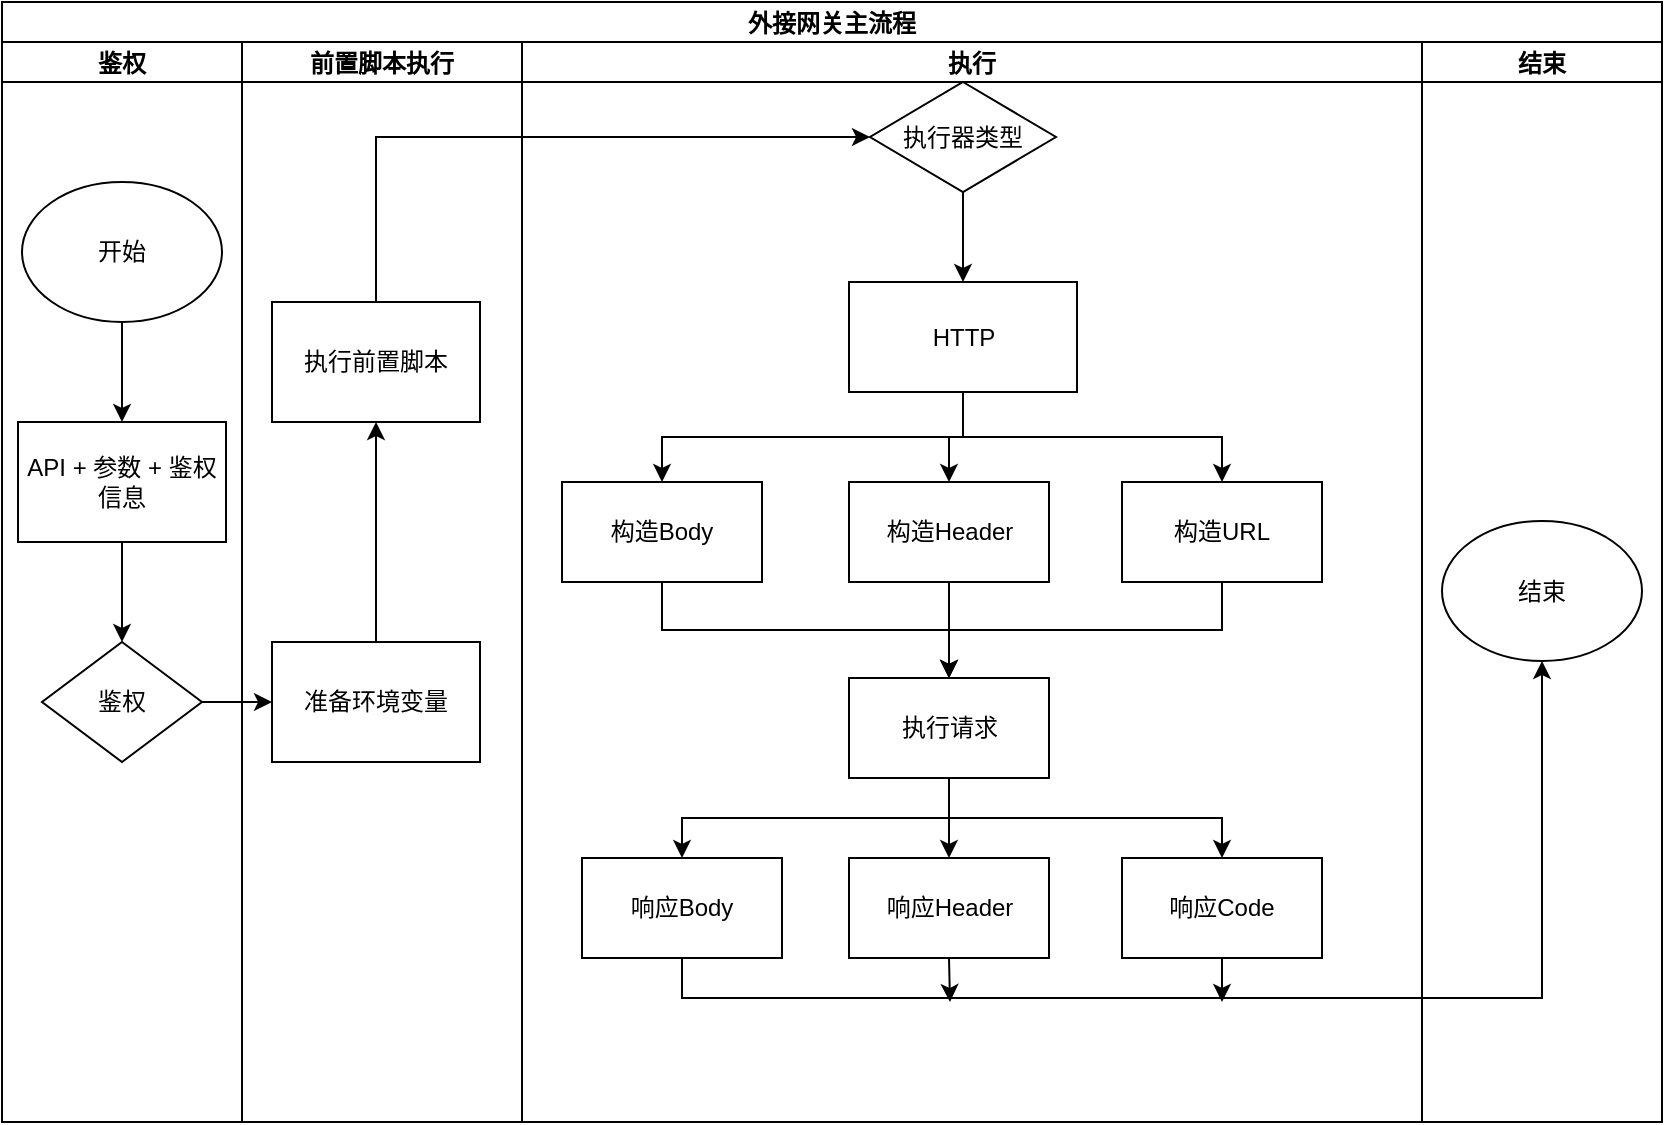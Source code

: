 <mxfile version="20.0.4" type="github" pages="4">
  <diagram id="GgL2rcDfE839rtcQ9Od4" name="主流程">
    <mxGraphModel dx="1422" dy="754" grid="1" gridSize="10" guides="1" tooltips="1" connect="1" arrows="1" fold="1" page="1" pageScale="1" pageWidth="827" pageHeight="1169" math="0" shadow="0">
      <root>
        <mxCell id="0" />
        <mxCell id="1" parent="0" />
        <mxCell id="kXIjGG4SzzRXEFIliwjM-1" value="外接网关主流程" style="swimlane;childLayout=stackLayout;resizeParent=1;resizeParentMax=0;startSize=20;" parent="1" vertex="1">
          <mxGeometry x="150" y="190" width="830" height="560" as="geometry">
            <mxRectangle x="70" y="180" width="120" height="20" as="alternateBounds" />
          </mxGeometry>
        </mxCell>
        <mxCell id="kXIjGG4SzzRXEFIliwjM-2" value="鉴权" style="swimlane;startSize=20;" parent="kXIjGG4SzzRXEFIliwjM-1" vertex="1">
          <mxGeometry y="20" width="120" height="540" as="geometry" />
        </mxCell>
        <mxCell id="kXIjGG4SzzRXEFIliwjM-59" style="edgeStyle=orthogonalEdgeStyle;rounded=0;orthogonalLoop=1;jettySize=auto;html=1;exitX=0.5;exitY=1;exitDx=0;exitDy=0;" parent="kXIjGG4SzzRXEFIliwjM-2" source="kXIjGG4SzzRXEFIliwjM-8" target="kXIjGG4SzzRXEFIliwjM-9" edge="1">
          <mxGeometry relative="1" as="geometry" />
        </mxCell>
        <mxCell id="kXIjGG4SzzRXEFIliwjM-8" value="开始" style="ellipse;whiteSpace=wrap;html=1;" parent="kXIjGG4SzzRXEFIliwjM-2" vertex="1">
          <mxGeometry x="10" y="70" width="100" height="70" as="geometry" />
        </mxCell>
        <mxCell id="kXIjGG4SzzRXEFIliwjM-60" style="edgeStyle=orthogonalEdgeStyle;rounded=0;orthogonalLoop=1;jettySize=auto;html=1;exitX=0.5;exitY=1;exitDx=0;exitDy=0;entryX=0.5;entryY=0;entryDx=0;entryDy=0;" parent="kXIjGG4SzzRXEFIliwjM-2" source="kXIjGG4SzzRXEFIliwjM-9" target="kXIjGG4SzzRXEFIliwjM-10" edge="1">
          <mxGeometry relative="1" as="geometry" />
        </mxCell>
        <mxCell id="kXIjGG4SzzRXEFIliwjM-9" value="API + 参数 + 鉴权信息" style="rounded=0;whiteSpace=wrap;html=1;" parent="kXIjGG4SzzRXEFIliwjM-2" vertex="1">
          <mxGeometry x="8" y="190" width="104" height="60" as="geometry" />
        </mxCell>
        <mxCell id="kXIjGG4SzzRXEFIliwjM-10" value="鉴权" style="rhombus;whiteSpace=wrap;html=1;" parent="kXIjGG4SzzRXEFIliwjM-2" vertex="1">
          <mxGeometry x="20" y="300" width="80" height="60" as="geometry" />
        </mxCell>
        <mxCell id="kXIjGG4SzzRXEFIliwjM-3" value="前置脚本执行" style="swimlane;startSize=20;" parent="kXIjGG4SzzRXEFIliwjM-1" vertex="1">
          <mxGeometry x="120" y="20" width="140" height="540" as="geometry" />
        </mxCell>
        <mxCell id="kXIjGG4SzzRXEFIliwjM-62" style="edgeStyle=orthogonalEdgeStyle;rounded=0;orthogonalLoop=1;jettySize=auto;html=1;exitX=0.5;exitY=0;exitDx=0;exitDy=0;" parent="kXIjGG4SzzRXEFIliwjM-3" source="kXIjGG4SzzRXEFIliwjM-23" target="kXIjGG4SzzRXEFIliwjM-24" edge="1">
          <mxGeometry relative="1" as="geometry" />
        </mxCell>
        <mxCell id="kXIjGG4SzzRXEFIliwjM-23" value="准备环境变量" style="rounded=0;whiteSpace=wrap;html=1;" parent="kXIjGG4SzzRXEFIliwjM-3" vertex="1">
          <mxGeometry x="15" y="300" width="104" height="60" as="geometry" />
        </mxCell>
        <mxCell id="kXIjGG4SzzRXEFIliwjM-24" value="执行前置脚本" style="rounded=0;whiteSpace=wrap;html=1;" parent="kXIjGG4SzzRXEFIliwjM-3" vertex="1">
          <mxGeometry x="15" y="130" width="104" height="60" as="geometry" />
        </mxCell>
        <mxCell id="kXIjGG4SzzRXEFIliwjM-5" value="执行" style="swimlane;startSize=20;" parent="kXIjGG4SzzRXEFIliwjM-1" vertex="1">
          <mxGeometry x="260" y="20" width="450" height="540" as="geometry" />
        </mxCell>
        <mxCell id="kXIjGG4SzzRXEFIliwjM-28" value="" style="edgeStyle=orthogonalEdgeStyle;rounded=0;orthogonalLoop=1;jettySize=auto;html=1;" parent="kXIjGG4SzzRXEFIliwjM-5" source="kXIjGG4SzzRXEFIliwjM-26" target="kXIjGG4SzzRXEFIliwjM-27" edge="1">
          <mxGeometry relative="1" as="geometry" />
        </mxCell>
        <mxCell id="kXIjGG4SzzRXEFIliwjM-26" value="执行器类型" style="rhombus;whiteSpace=wrap;html=1;" parent="kXIjGG4SzzRXEFIliwjM-5" vertex="1">
          <mxGeometry x="174" y="20" width="93" height="55" as="geometry" />
        </mxCell>
        <mxCell id="kXIjGG4SzzRXEFIliwjM-82" style="edgeStyle=orthogonalEdgeStyle;rounded=0;orthogonalLoop=1;jettySize=auto;html=1;exitX=0.5;exitY=1;exitDx=0;exitDy=0;entryX=0.5;entryY=0;entryDx=0;entryDy=0;" parent="kXIjGG4SzzRXEFIliwjM-5" source="kXIjGG4SzzRXEFIliwjM-27" target="kXIjGG4SzzRXEFIliwjM-54" edge="1">
          <mxGeometry relative="1" as="geometry" />
        </mxCell>
        <mxCell id="kXIjGG4SzzRXEFIliwjM-83" style="edgeStyle=orthogonalEdgeStyle;rounded=0;orthogonalLoop=1;jettySize=auto;html=1;exitX=0.5;exitY=1;exitDx=0;exitDy=0;" parent="kXIjGG4SzzRXEFIliwjM-5" source="kXIjGG4SzzRXEFIliwjM-27" target="kXIjGG4SzzRXEFIliwjM-33" edge="1">
          <mxGeometry relative="1" as="geometry" />
        </mxCell>
        <mxCell id="kXIjGG4SzzRXEFIliwjM-84" style="edgeStyle=orthogonalEdgeStyle;rounded=0;orthogonalLoop=1;jettySize=auto;html=1;exitX=0.5;exitY=1;exitDx=0;exitDy=0;" parent="kXIjGG4SzzRXEFIliwjM-5" source="kXIjGG4SzzRXEFIliwjM-27" target="kXIjGG4SzzRXEFIliwjM-31" edge="1">
          <mxGeometry relative="1" as="geometry" />
        </mxCell>
        <mxCell id="kXIjGG4SzzRXEFIliwjM-27" value="HTTP" style="whiteSpace=wrap;html=1;" parent="kXIjGG4SzzRXEFIliwjM-5" vertex="1">
          <mxGeometry x="163.5" y="120" width="114" height="55" as="geometry" />
        </mxCell>
        <mxCell id="kXIjGG4SzzRXEFIliwjM-91" style="edgeStyle=orthogonalEdgeStyle;rounded=0;orthogonalLoop=1;jettySize=auto;html=1;exitX=0.5;exitY=1;exitDx=0;exitDy=0;entryX=0.5;entryY=0;entryDx=0;entryDy=0;" parent="kXIjGG4SzzRXEFIliwjM-5" source="kXIjGG4SzzRXEFIliwjM-31" target="kXIjGG4SzzRXEFIliwjM-55" edge="1">
          <mxGeometry relative="1" as="geometry" />
        </mxCell>
        <mxCell id="kXIjGG4SzzRXEFIliwjM-31" value="构造URL" style="whiteSpace=wrap;html=1;" parent="kXIjGG4SzzRXEFIliwjM-5" vertex="1">
          <mxGeometry x="300" y="220" width="100" height="50" as="geometry" />
        </mxCell>
        <mxCell id="kXIjGG4SzzRXEFIliwjM-85" style="edgeStyle=orthogonalEdgeStyle;rounded=0;orthogonalLoop=1;jettySize=auto;html=1;exitX=0.5;exitY=1;exitDx=0;exitDy=0;" parent="kXIjGG4SzzRXEFIliwjM-5" source="kXIjGG4SzzRXEFIliwjM-33" target="kXIjGG4SzzRXEFIliwjM-55" edge="1">
          <mxGeometry relative="1" as="geometry" />
        </mxCell>
        <mxCell id="kXIjGG4SzzRXEFIliwjM-33" value="构造Header" style="whiteSpace=wrap;html=1;" parent="kXIjGG4SzzRXEFIliwjM-5" vertex="1">
          <mxGeometry x="163.5" y="220" width="100" height="50" as="geometry" />
        </mxCell>
        <mxCell id="kXIjGG4SzzRXEFIliwjM-89" style="edgeStyle=orthogonalEdgeStyle;rounded=0;orthogonalLoop=1;jettySize=auto;html=1;exitX=0.5;exitY=1;exitDx=0;exitDy=0;entryX=0.5;entryY=0;entryDx=0;entryDy=0;" parent="kXIjGG4SzzRXEFIliwjM-5" source="kXIjGG4SzzRXEFIliwjM-54" target="kXIjGG4SzzRXEFIliwjM-55" edge="1">
          <mxGeometry relative="1" as="geometry" />
        </mxCell>
        <mxCell id="kXIjGG4SzzRXEFIliwjM-54" value="构造Body" style="whiteSpace=wrap;html=1;" parent="kXIjGG4SzzRXEFIliwjM-5" vertex="1">
          <mxGeometry x="20" y="220" width="100" height="50" as="geometry" />
        </mxCell>
        <mxCell id="kXIjGG4SzzRXEFIliwjM-86" style="edgeStyle=orthogonalEdgeStyle;rounded=0;orthogonalLoop=1;jettySize=auto;html=1;exitX=0.5;exitY=1;exitDx=0;exitDy=0;entryX=0.5;entryY=0;entryDx=0;entryDy=0;" parent="kXIjGG4SzzRXEFIliwjM-5" source="kXIjGG4SzzRXEFIliwjM-55" target="kXIjGG4SzzRXEFIliwjM-56" edge="1">
          <mxGeometry relative="1" as="geometry" />
        </mxCell>
        <mxCell id="kXIjGG4SzzRXEFIliwjM-87" style="edgeStyle=orthogonalEdgeStyle;rounded=0;orthogonalLoop=1;jettySize=auto;html=1;exitX=0.5;exitY=1;exitDx=0;exitDy=0;" parent="kXIjGG4SzzRXEFIliwjM-5" source="kXIjGG4SzzRXEFIliwjM-55" target="kXIjGG4SzzRXEFIliwjM-57" edge="1">
          <mxGeometry relative="1" as="geometry" />
        </mxCell>
        <mxCell id="kXIjGG4SzzRXEFIliwjM-88" style="edgeStyle=orthogonalEdgeStyle;rounded=0;orthogonalLoop=1;jettySize=auto;html=1;exitX=0.5;exitY=1;exitDx=0;exitDy=0;" parent="kXIjGG4SzzRXEFIliwjM-5" source="kXIjGG4SzzRXEFIliwjM-55" target="kXIjGG4SzzRXEFIliwjM-58" edge="1">
          <mxGeometry relative="1" as="geometry" />
        </mxCell>
        <mxCell id="kXIjGG4SzzRXEFIliwjM-55" value="执行请求" style="whiteSpace=wrap;html=1;" parent="kXIjGG4SzzRXEFIliwjM-5" vertex="1">
          <mxGeometry x="163.5" y="318" width="100" height="50" as="geometry" />
        </mxCell>
        <mxCell id="kXIjGG4SzzRXEFIliwjM-56" value="响应Body" style="whiteSpace=wrap;html=1;" parent="kXIjGG4SzzRXEFIliwjM-5" vertex="1">
          <mxGeometry x="30" y="408" width="100" height="50" as="geometry" />
        </mxCell>
        <mxCell id="kXIjGG4SzzRXEFIliwjM-57" value="响应Header" style="whiteSpace=wrap;html=1;" parent="kXIjGG4SzzRXEFIliwjM-5" vertex="1">
          <mxGeometry x="163.5" y="408" width="100" height="50" as="geometry" />
        </mxCell>
        <mxCell id="kXIjGG4SzzRXEFIliwjM-58" value="响应Code" style="whiteSpace=wrap;html=1;" parent="kXIjGG4SzzRXEFIliwjM-5" vertex="1">
          <mxGeometry x="300" y="408" width="100" height="50" as="geometry" />
        </mxCell>
        <mxCell id="kXIjGG4SzzRXEFIliwjM-7" value="结束" style="swimlane;startSize=20;" parent="kXIjGG4SzzRXEFIliwjM-1" vertex="1">
          <mxGeometry x="710" y="20" width="120" height="540" as="geometry" />
        </mxCell>
        <mxCell id="kXIjGG4SzzRXEFIliwjM-11" value="结束" style="ellipse;whiteSpace=wrap;html=1;" parent="kXIjGG4SzzRXEFIliwjM-7" vertex="1">
          <mxGeometry x="10" y="239.5" width="100" height="70" as="geometry" />
        </mxCell>
        <mxCell id="kXIjGG4SzzRXEFIliwjM-61" style="edgeStyle=orthogonalEdgeStyle;rounded=0;orthogonalLoop=1;jettySize=auto;html=1;exitX=1;exitY=0.5;exitDx=0;exitDy=0;entryX=0;entryY=0.5;entryDx=0;entryDy=0;" parent="kXIjGG4SzzRXEFIliwjM-1" source="kXIjGG4SzzRXEFIliwjM-10" target="kXIjGG4SzzRXEFIliwjM-23" edge="1">
          <mxGeometry relative="1" as="geometry" />
        </mxCell>
        <mxCell id="kXIjGG4SzzRXEFIliwjM-81" style="edgeStyle=orthogonalEdgeStyle;rounded=0;orthogonalLoop=1;jettySize=auto;html=1;exitX=0.5;exitY=0;exitDx=0;exitDy=0;entryX=0;entryY=0.5;entryDx=0;entryDy=0;" parent="kXIjGG4SzzRXEFIliwjM-1" source="kXIjGG4SzzRXEFIliwjM-24" target="kXIjGG4SzzRXEFIliwjM-26" edge="1">
          <mxGeometry relative="1" as="geometry" />
        </mxCell>
        <mxCell id="kXIjGG4SzzRXEFIliwjM-92" style="edgeStyle=orthogonalEdgeStyle;rounded=0;orthogonalLoop=1;jettySize=auto;html=1;exitX=0.5;exitY=1;exitDx=0;exitDy=0;entryX=0.5;entryY=1;entryDx=0;entryDy=0;" parent="kXIjGG4SzzRXEFIliwjM-1" source="kXIjGG4SzzRXEFIliwjM-56" target="kXIjGG4SzzRXEFIliwjM-11" edge="1">
          <mxGeometry relative="1" as="geometry" />
        </mxCell>
        <mxCell id="kXIjGG4SzzRXEFIliwjM-100" style="edgeStyle=orthogonalEdgeStyle;rounded=0;orthogonalLoop=1;jettySize=auto;html=1;exitX=0.5;exitY=1;exitDx=0;exitDy=0;" parent="1" source="kXIjGG4SzzRXEFIliwjM-57" edge="1">
          <mxGeometry relative="1" as="geometry">
            <mxPoint x="624" y="690" as="targetPoint" />
          </mxGeometry>
        </mxCell>
        <mxCell id="kXIjGG4SzzRXEFIliwjM-101" style="edgeStyle=orthogonalEdgeStyle;rounded=0;orthogonalLoop=1;jettySize=auto;html=1;exitX=0.5;exitY=1;exitDx=0;exitDy=0;" parent="1" source="kXIjGG4SzzRXEFIliwjM-58" edge="1">
          <mxGeometry relative="1" as="geometry">
            <mxPoint x="760" y="690" as="targetPoint" />
          </mxGeometry>
        </mxCell>
      </root>
    </mxGraphModel>
  </diagram>
  <diagram name="主流程-EN" id="aUk7-sZgc4RVFd-X1pxv">
    <mxGraphModel dx="1422" dy="754" grid="1" gridSize="10" guides="1" tooltips="1" connect="1" arrows="1" fold="1" page="1" pageScale="1" pageWidth="827" pageHeight="1169" math="0" shadow="0">
      <root>
        <mxCell id="dawit_zhYeWNk3DQ8o3B-0" />
        <mxCell id="dawit_zhYeWNk3DQ8o3B-1" parent="dawit_zhYeWNk3DQ8o3B-0" />
        <mxCell id="dawit_zhYeWNk3DQ8o3B-2" value="egw main flow" style="swimlane;childLayout=stackLayout;resizeParent=1;resizeParentMax=0;startSize=20;" vertex="1" parent="dawit_zhYeWNk3DQ8o3B-1">
          <mxGeometry x="150" y="190" width="830" height="560" as="geometry">
            <mxRectangle x="70" y="180" width="120" height="20" as="alternateBounds" />
          </mxGeometry>
        </mxCell>
        <mxCell id="dawit_zhYeWNk3DQ8o3B-3" value="Auth" style="swimlane;startSize=20;" vertex="1" parent="dawit_zhYeWNk3DQ8o3B-2">
          <mxGeometry y="20" width="120" height="540" as="geometry" />
        </mxCell>
        <mxCell id="dawit_zhYeWNk3DQ8o3B-4" style="edgeStyle=orthogonalEdgeStyle;rounded=0;orthogonalLoop=1;jettySize=auto;html=1;exitX=0.5;exitY=1;exitDx=0;exitDy=0;" edge="1" parent="dawit_zhYeWNk3DQ8o3B-3" source="dawit_zhYeWNk3DQ8o3B-5" target="dawit_zhYeWNk3DQ8o3B-7">
          <mxGeometry relative="1" as="geometry" />
        </mxCell>
        <mxCell id="dawit_zhYeWNk3DQ8o3B-5" value="START" style="ellipse;whiteSpace=wrap;html=1;" vertex="1" parent="dawit_zhYeWNk3DQ8o3B-3">
          <mxGeometry x="10" y="70" width="100" height="70" as="geometry" />
        </mxCell>
        <mxCell id="dawit_zhYeWNk3DQ8o3B-6" style="edgeStyle=orthogonalEdgeStyle;rounded=0;orthogonalLoop=1;jettySize=auto;html=1;exitX=0.5;exitY=1;exitDx=0;exitDy=0;entryX=0.5;entryY=0;entryDx=0;entryDy=0;" edge="1" parent="dawit_zhYeWNk3DQ8o3B-3" source="dawit_zhYeWNk3DQ8o3B-7" target="dawit_zhYeWNk3DQ8o3B-8">
          <mxGeometry relative="1" as="geometry" />
        </mxCell>
        <mxCell id="dawit_zhYeWNk3DQ8o3B-7" value="API + parameter + Auth" style="rounded=0;whiteSpace=wrap;html=1;" vertex="1" parent="dawit_zhYeWNk3DQ8o3B-3">
          <mxGeometry x="8" y="190" width="104" height="60" as="geometry" />
        </mxCell>
        <mxCell id="dawit_zhYeWNk3DQ8o3B-8" value="auth" style="rhombus;whiteSpace=wrap;html=1;" vertex="1" parent="dawit_zhYeWNk3DQ8o3B-3">
          <mxGeometry x="20" y="300" width="80" height="60" as="geometry" />
        </mxCell>
        <mxCell id="dawit_zhYeWNk3DQ8o3B-9" value="pre script" style="swimlane;startSize=20;" vertex="1" parent="dawit_zhYeWNk3DQ8o3B-2">
          <mxGeometry x="120" y="20" width="140" height="540" as="geometry" />
        </mxCell>
        <mxCell id="dawit_zhYeWNk3DQ8o3B-10" style="edgeStyle=orthogonalEdgeStyle;rounded=0;orthogonalLoop=1;jettySize=auto;html=1;exitX=0.5;exitY=0;exitDx=0;exitDy=0;" edge="1" parent="dawit_zhYeWNk3DQ8o3B-9" source="dawit_zhYeWNk3DQ8o3B-11" target="dawit_zhYeWNk3DQ8o3B-12">
          <mxGeometry relative="1" as="geometry" />
        </mxCell>
        <mxCell id="dawit_zhYeWNk3DQ8o3B-11" value="PREPARE ENVIRONMENT" style="rounded=0;whiteSpace=wrap;html=1;" vertex="1" parent="dawit_zhYeWNk3DQ8o3B-9">
          <mxGeometry x="15" y="300" width="104" height="60" as="geometry" />
        </mxCell>
        <mxCell id="dawit_zhYeWNk3DQ8o3B-12" value="EXECUTE PRE SCRIPT" style="rounded=0;whiteSpace=wrap;html=1;" vertex="1" parent="dawit_zhYeWNk3DQ8o3B-9">
          <mxGeometry x="15" y="130" width="104" height="60" as="geometry" />
        </mxCell>
        <mxCell id="dawit_zhYeWNk3DQ8o3B-13" value="execute" style="swimlane;startSize=20;" vertex="1" parent="dawit_zhYeWNk3DQ8o3B-2">
          <mxGeometry x="260" y="20" width="450" height="540" as="geometry" />
        </mxCell>
        <mxCell id="dawit_zhYeWNk3DQ8o3B-14" value="" style="edgeStyle=orthogonalEdgeStyle;rounded=0;orthogonalLoop=1;jettySize=auto;html=1;" edge="1" parent="dawit_zhYeWNk3DQ8o3B-13" source="dawit_zhYeWNk3DQ8o3B-15" target="dawit_zhYeWNk3DQ8o3B-19">
          <mxGeometry relative="1" as="geometry" />
        </mxCell>
        <mxCell id="dawit_zhYeWNk3DQ8o3B-15" value="EXECUTOR TYPE" style="rhombus;whiteSpace=wrap;html=1;" vertex="1" parent="dawit_zhYeWNk3DQ8o3B-13">
          <mxGeometry x="174" y="20" width="93" height="55" as="geometry" />
        </mxCell>
        <mxCell id="dawit_zhYeWNk3DQ8o3B-16" style="edgeStyle=orthogonalEdgeStyle;rounded=0;orthogonalLoop=1;jettySize=auto;html=1;exitX=0.5;exitY=1;exitDx=0;exitDy=0;entryX=0.5;entryY=0;entryDx=0;entryDy=0;" edge="1" parent="dawit_zhYeWNk3DQ8o3B-13" source="dawit_zhYeWNk3DQ8o3B-19" target="dawit_zhYeWNk3DQ8o3B-25">
          <mxGeometry relative="1" as="geometry" />
        </mxCell>
        <mxCell id="dawit_zhYeWNk3DQ8o3B-17" style="edgeStyle=orthogonalEdgeStyle;rounded=0;orthogonalLoop=1;jettySize=auto;html=1;exitX=0.5;exitY=1;exitDx=0;exitDy=0;" edge="1" parent="dawit_zhYeWNk3DQ8o3B-13" source="dawit_zhYeWNk3DQ8o3B-19" target="dawit_zhYeWNk3DQ8o3B-23">
          <mxGeometry relative="1" as="geometry" />
        </mxCell>
        <mxCell id="dawit_zhYeWNk3DQ8o3B-18" style="edgeStyle=orthogonalEdgeStyle;rounded=0;orthogonalLoop=1;jettySize=auto;html=1;exitX=0.5;exitY=1;exitDx=0;exitDy=0;" edge="1" parent="dawit_zhYeWNk3DQ8o3B-13" source="dawit_zhYeWNk3DQ8o3B-19" target="dawit_zhYeWNk3DQ8o3B-21">
          <mxGeometry relative="1" as="geometry" />
        </mxCell>
        <mxCell id="dawit_zhYeWNk3DQ8o3B-19" value="HTTP" style="whiteSpace=wrap;html=1;" vertex="1" parent="dawit_zhYeWNk3DQ8o3B-13">
          <mxGeometry x="163.5" y="120" width="114" height="55" as="geometry" />
        </mxCell>
        <mxCell id="dawit_zhYeWNk3DQ8o3B-20" style="edgeStyle=orthogonalEdgeStyle;rounded=0;orthogonalLoop=1;jettySize=auto;html=1;exitX=0.5;exitY=1;exitDx=0;exitDy=0;entryX=0.5;entryY=0;entryDx=0;entryDy=0;" edge="1" parent="dawit_zhYeWNk3DQ8o3B-13" source="dawit_zhYeWNk3DQ8o3B-21" target="dawit_zhYeWNk3DQ8o3B-29">
          <mxGeometry relative="1" as="geometry" />
        </mxCell>
        <mxCell id="dawit_zhYeWNk3DQ8o3B-21" value="Construct URL" style="whiteSpace=wrap;html=1;" vertex="1" parent="dawit_zhYeWNk3DQ8o3B-13">
          <mxGeometry x="300" y="220" width="100" height="50" as="geometry" />
        </mxCell>
        <mxCell id="dawit_zhYeWNk3DQ8o3B-22" style="edgeStyle=orthogonalEdgeStyle;rounded=0;orthogonalLoop=1;jettySize=auto;html=1;exitX=0.5;exitY=1;exitDx=0;exitDy=0;" edge="1" parent="dawit_zhYeWNk3DQ8o3B-13" source="dawit_zhYeWNk3DQ8o3B-23" target="dawit_zhYeWNk3DQ8o3B-29">
          <mxGeometry relative="1" as="geometry" />
        </mxCell>
        <mxCell id="dawit_zhYeWNk3DQ8o3B-23" value="Construct Header" style="whiteSpace=wrap;html=1;" vertex="1" parent="dawit_zhYeWNk3DQ8o3B-13">
          <mxGeometry x="163.5" y="220" width="100" height="50" as="geometry" />
        </mxCell>
        <mxCell id="dawit_zhYeWNk3DQ8o3B-24" style="edgeStyle=orthogonalEdgeStyle;rounded=0;orthogonalLoop=1;jettySize=auto;html=1;exitX=0.5;exitY=1;exitDx=0;exitDy=0;entryX=0.5;entryY=0;entryDx=0;entryDy=0;" edge="1" parent="dawit_zhYeWNk3DQ8o3B-13" source="dawit_zhYeWNk3DQ8o3B-25" target="dawit_zhYeWNk3DQ8o3B-29">
          <mxGeometry relative="1" as="geometry" />
        </mxCell>
        <mxCell id="dawit_zhYeWNk3DQ8o3B-25" value="Construct Body" style="whiteSpace=wrap;html=1;" vertex="1" parent="dawit_zhYeWNk3DQ8o3B-13">
          <mxGeometry x="20" y="220" width="100" height="50" as="geometry" />
        </mxCell>
        <mxCell id="dawit_zhYeWNk3DQ8o3B-26" style="edgeStyle=orthogonalEdgeStyle;rounded=0;orthogonalLoop=1;jettySize=auto;html=1;exitX=0.5;exitY=1;exitDx=0;exitDy=0;entryX=0.5;entryY=0;entryDx=0;entryDy=0;" edge="1" parent="dawit_zhYeWNk3DQ8o3B-13" source="dawit_zhYeWNk3DQ8o3B-29" target="dawit_zhYeWNk3DQ8o3B-30">
          <mxGeometry relative="1" as="geometry" />
        </mxCell>
        <mxCell id="dawit_zhYeWNk3DQ8o3B-27" style="edgeStyle=orthogonalEdgeStyle;rounded=0;orthogonalLoop=1;jettySize=auto;html=1;exitX=0.5;exitY=1;exitDx=0;exitDy=0;" edge="1" parent="dawit_zhYeWNk3DQ8o3B-13" source="dawit_zhYeWNk3DQ8o3B-29" target="dawit_zhYeWNk3DQ8o3B-31">
          <mxGeometry relative="1" as="geometry" />
        </mxCell>
        <mxCell id="dawit_zhYeWNk3DQ8o3B-28" style="edgeStyle=orthogonalEdgeStyle;rounded=0;orthogonalLoop=1;jettySize=auto;html=1;exitX=0.5;exitY=1;exitDx=0;exitDy=0;" edge="1" parent="dawit_zhYeWNk3DQ8o3B-13" source="dawit_zhYeWNk3DQ8o3B-29" target="dawit_zhYeWNk3DQ8o3B-32">
          <mxGeometry relative="1" as="geometry" />
        </mxCell>
        <mxCell id="dawit_zhYeWNk3DQ8o3B-29" value="Execute Request" style="whiteSpace=wrap;html=1;" vertex="1" parent="dawit_zhYeWNk3DQ8o3B-13">
          <mxGeometry x="163.5" y="318" width="100" height="50" as="geometry" />
        </mxCell>
        <mxCell id="dawit_zhYeWNk3DQ8o3B-30" value="Response Body" style="whiteSpace=wrap;html=1;" vertex="1" parent="dawit_zhYeWNk3DQ8o3B-13">
          <mxGeometry x="30" y="408" width="100" height="50" as="geometry" />
        </mxCell>
        <mxCell id="dawit_zhYeWNk3DQ8o3B-31" value="Response Header" style="whiteSpace=wrap;html=1;" vertex="1" parent="dawit_zhYeWNk3DQ8o3B-13">
          <mxGeometry x="163.5" y="408" width="100" height="50" as="geometry" />
        </mxCell>
        <mxCell id="dawit_zhYeWNk3DQ8o3B-32" value="Response Code" style="whiteSpace=wrap;html=1;" vertex="1" parent="dawit_zhYeWNk3DQ8o3B-13">
          <mxGeometry x="300" y="408" width="100" height="50" as="geometry" />
        </mxCell>
        <mxCell id="dawit_zhYeWNk3DQ8o3B-33" value="end" style="swimlane;startSize=20;" vertex="1" parent="dawit_zhYeWNk3DQ8o3B-2">
          <mxGeometry x="710" y="20" width="120" height="540" as="geometry" />
        </mxCell>
        <mxCell id="dawit_zhYeWNk3DQ8o3B-34" value="End" style="ellipse;whiteSpace=wrap;html=1;" vertex="1" parent="dawit_zhYeWNk3DQ8o3B-33">
          <mxGeometry x="10" y="239.5" width="100" height="70" as="geometry" />
        </mxCell>
        <mxCell id="dawit_zhYeWNk3DQ8o3B-35" style="edgeStyle=orthogonalEdgeStyle;rounded=0;orthogonalLoop=1;jettySize=auto;html=1;exitX=1;exitY=0.5;exitDx=0;exitDy=0;entryX=0;entryY=0.5;entryDx=0;entryDy=0;" edge="1" parent="dawit_zhYeWNk3DQ8o3B-2" source="dawit_zhYeWNk3DQ8o3B-8" target="dawit_zhYeWNk3DQ8o3B-11">
          <mxGeometry relative="1" as="geometry" />
        </mxCell>
        <mxCell id="dawit_zhYeWNk3DQ8o3B-36" style="edgeStyle=orthogonalEdgeStyle;rounded=0;orthogonalLoop=1;jettySize=auto;html=1;exitX=0.5;exitY=0;exitDx=0;exitDy=0;entryX=0;entryY=0.5;entryDx=0;entryDy=0;" edge="1" parent="dawit_zhYeWNk3DQ8o3B-2" source="dawit_zhYeWNk3DQ8o3B-12" target="dawit_zhYeWNk3DQ8o3B-15">
          <mxGeometry relative="1" as="geometry" />
        </mxCell>
        <mxCell id="dawit_zhYeWNk3DQ8o3B-37" style="edgeStyle=orthogonalEdgeStyle;rounded=0;orthogonalLoop=1;jettySize=auto;html=1;exitX=0.5;exitY=1;exitDx=0;exitDy=0;entryX=0.5;entryY=1;entryDx=0;entryDy=0;" edge="1" parent="dawit_zhYeWNk3DQ8o3B-2" source="dawit_zhYeWNk3DQ8o3B-30" target="dawit_zhYeWNk3DQ8o3B-34">
          <mxGeometry relative="1" as="geometry" />
        </mxCell>
        <mxCell id="dawit_zhYeWNk3DQ8o3B-38" style="edgeStyle=orthogonalEdgeStyle;rounded=0;orthogonalLoop=1;jettySize=auto;html=1;exitX=0.5;exitY=1;exitDx=0;exitDy=0;" edge="1" parent="dawit_zhYeWNk3DQ8o3B-1" source="dawit_zhYeWNk3DQ8o3B-31">
          <mxGeometry relative="1" as="geometry">
            <mxPoint x="624" y="690" as="targetPoint" />
          </mxGeometry>
        </mxCell>
        <mxCell id="dawit_zhYeWNk3DQ8o3B-39" style="edgeStyle=orthogonalEdgeStyle;rounded=0;orthogonalLoop=1;jettySize=auto;html=1;exitX=0.5;exitY=1;exitDx=0;exitDy=0;" edge="1" parent="dawit_zhYeWNk3DQ8o3B-1" source="dawit_zhYeWNk3DQ8o3B-32">
          <mxGeometry relative="1" as="geometry">
            <mxPoint x="760" y="690" as="targetPoint" />
          </mxGeometry>
        </mxCell>
      </root>
    </mxGraphModel>
  </diagram>
  <diagram id="GtP9eLHzyIUsHdr_yLJw" name="系统交互图">
    <mxGraphModel dx="1422" dy="1923" grid="1" gridSize="10" guides="1" tooltips="1" connect="1" arrows="1" fold="1" page="1" pageScale="1" pageWidth="827" pageHeight="1169" math="0" shadow="0">
      <root>
        <mxCell id="0" />
        <mxCell id="1" parent="0" />
        <mxCell id="BSB6pRr7ER7xtJ2Rsfxr-1" style="edgeStyle=orthogonalEdgeStyle;rounded=0;orthogonalLoop=1;jettySize=auto;html=1;exitX=0.5;exitY=0;exitDx=0;exitDy=0;entryX=0.55;entryY=0.95;entryDx=0;entryDy=0;entryPerimeter=0;" edge="1" parent="1" source="BSB6pRr7ER7xtJ2Rsfxr-2" target="BSB6pRr7ER7xtJ2Rsfxr-27">
          <mxGeometry relative="1" as="geometry" />
        </mxCell>
        <mxCell id="BSB6pRr7ER7xtJ2Rsfxr-2" value="奇门" style="rounded=0;whiteSpace=wrap;html=1;fillColor=#d5e8d4;strokeColor=#82b366;" vertex="1" parent="1">
          <mxGeometry x="344" y="-840" width="120" height="50" as="geometry" />
        </mxCell>
        <mxCell id="BSB6pRr7ER7xtJ2Rsfxr-3" style="edgeStyle=orthogonalEdgeStyle;rounded=0;orthogonalLoop=1;jettySize=auto;html=1;exitX=0.5;exitY=0;exitDx=0;exitDy=0;entryX=0.5;entryY=1;entryDx=0;entryDy=0;" edge="1" parent="1" source="BSB6pRr7ER7xtJ2Rsfxr-4" target="BSB6pRr7ER7xtJ2Rsfxr-2">
          <mxGeometry relative="1" as="geometry">
            <Array as="points">
              <mxPoint x="100" y="-710" />
              <mxPoint x="404" y="-710" />
            </Array>
          </mxGeometry>
        </mxCell>
        <mxCell id="BSB6pRr7ER7xtJ2Rsfxr-4" value="NLP" style="rounded=0;whiteSpace=wrap;html=1;flipH=1;flipV=1;" vertex="1" parent="1">
          <mxGeometry x="40" y="-660" width="120" height="50" as="geometry" />
        </mxCell>
        <mxCell id="BSB6pRr7ER7xtJ2Rsfxr-5" style="edgeStyle=orthogonalEdgeStyle;rounded=0;orthogonalLoop=1;jettySize=auto;html=1;exitX=0.5;exitY=0;exitDx=0;exitDy=0;entryX=0.5;entryY=1;entryDx=0;entryDy=0;" edge="1" parent="1" source="BSB6pRr7ER7xtJ2Rsfxr-6" target="BSB6pRr7ER7xtJ2Rsfxr-2">
          <mxGeometry relative="1" as="geometry">
            <Array as="points">
              <mxPoint x="250" y="-710" />
              <mxPoint x="404" y="-710" />
            </Array>
          </mxGeometry>
        </mxCell>
        <mxCell id="BSB6pRr7ER7xtJ2Rsfxr-6" value="TMS" style="rounded=0;whiteSpace=wrap;html=1;flipH=1;flipV=1;" vertex="1" parent="1">
          <mxGeometry x="190" y="-660" width="120" height="50" as="geometry" />
        </mxCell>
        <mxCell id="BSB6pRr7ER7xtJ2Rsfxr-7" style="edgeStyle=orthogonalEdgeStyle;rounded=0;orthogonalLoop=1;jettySize=auto;html=1;exitX=0.5;exitY=0;exitDx=0;exitDy=0;entryX=0.5;entryY=1;entryDx=0;entryDy=0;" edge="1" parent="1" source="BSB6pRr7ER7xtJ2Rsfxr-8" target="BSB6pRr7ER7xtJ2Rsfxr-2">
          <mxGeometry relative="1" as="geometry" />
        </mxCell>
        <mxCell id="BSB6pRr7ER7xtJ2Rsfxr-8" value="OMS" style="rounded=0;whiteSpace=wrap;html=1;flipH=1;flipV=1;" vertex="1" parent="1">
          <mxGeometry x="344" y="-660" width="120" height="50" as="geometry" />
        </mxCell>
        <mxCell id="BSB6pRr7ER7xtJ2Rsfxr-9" style="edgeStyle=orthogonalEdgeStyle;rounded=0;orthogonalLoop=1;jettySize=auto;html=1;exitX=0.5;exitY=0;exitDx=0;exitDy=0;entryX=0.5;entryY=1;entryDx=0;entryDy=0;" edge="1" parent="1" source="BSB6pRr7ER7xtJ2Rsfxr-10" target="BSB6pRr7ER7xtJ2Rsfxr-2">
          <mxGeometry relative="1" as="geometry">
            <Array as="points">
              <mxPoint x="570" y="-710" />
              <mxPoint x="404" y="-710" />
            </Array>
          </mxGeometry>
        </mxCell>
        <mxCell id="BSB6pRr7ER7xtJ2Rsfxr-10" value="统一取数平台" style="rounded=0;whiteSpace=wrap;html=1;flipH=1;flipV=1;" vertex="1" parent="1">
          <mxGeometry x="510" y="-660" width="120" height="50" as="geometry" />
        </mxCell>
        <mxCell id="BSB6pRr7ER7xtJ2Rsfxr-11" value="HTTP /JSON" style="text;html=1;strokeColor=none;fillColor=none;align=center;verticalAlign=middle;whiteSpace=wrap;rounded=0;" vertex="1" parent="1">
          <mxGeometry x="414" y="-740" width="100" height="20" as="geometry" />
        </mxCell>
        <mxCell id="BSB6pRr7ER7xtJ2Rsfxr-12" style="edgeStyle=orthogonalEdgeStyle;rounded=0;orthogonalLoop=1;jettySize=auto;html=1;exitX=1;exitY=0.5;exitDx=0;exitDy=0;entryX=0;entryY=0.5;entryDx=0;entryDy=0;" edge="1" parent="1" source="BSB6pRr7ER7xtJ2Rsfxr-13" target="BSB6pRr7ER7xtJ2Rsfxr-2">
          <mxGeometry relative="1" as="geometry" />
        </mxCell>
        <mxCell id="BSB6pRr7ER7xtJ2Rsfxr-13" value="奇门后台管理" style="rounded=0;whiteSpace=wrap;html=1;fillColor=#d5e8d4;strokeColor=#82b366;" vertex="1" parent="1">
          <mxGeometry x="170" y="-840" width="120" height="50" as="geometry" />
        </mxCell>
        <mxCell id="BSB6pRr7ER7xtJ2Rsfxr-14" style="edgeStyle=orthogonalEdgeStyle;rounded=0;orthogonalLoop=1;jettySize=auto;html=1;exitX=0.5;exitY=0.5;exitDx=0;exitDy=0;exitPerimeter=0;entryX=0;entryY=0.5;entryDx=0;entryDy=0;" edge="1" parent="1" source="BSB6pRr7ER7xtJ2Rsfxr-15" target="BSB6pRr7ER7xtJ2Rsfxr-13">
          <mxGeometry relative="1" as="geometry" />
        </mxCell>
        <mxCell id="BSB6pRr7ER7xtJ2Rsfxr-15" value="B端用户" style="shape=umlActor;verticalLabelPosition=bottom;verticalAlign=top;html=1;outlineConnect=0;" vertex="1" parent="1">
          <mxGeometry x="85.5" y="-845" width="29" height="60" as="geometry" />
        </mxCell>
        <mxCell id="BSB6pRr7ER7xtJ2Rsfxr-16" value="" style="rounded=0;whiteSpace=wrap;html=1;" vertex="1" parent="1">
          <mxGeometry x="499" y="-563" width="290" height="130" as="geometry" />
        </mxCell>
        <mxCell id="BSB6pRr7ER7xtJ2Rsfxr-17" style="edgeStyle=orthogonalEdgeStyle;rounded=0;orthogonalLoop=1;jettySize=auto;html=1;exitX=0.5;exitY=0;exitDx=0;exitDy=0;entryX=0.5;entryY=1;entryDx=0;entryDy=0;" edge="1" parent="1" source="BSB6pRr7ER7xtJ2Rsfxr-18" target="BSB6pRr7ER7xtJ2Rsfxr-2">
          <mxGeometry relative="1" as="geometry">
            <Array as="points">
              <mxPoint x="740" y="-710" />
              <mxPoint x="404" y="-710" />
            </Array>
          </mxGeometry>
        </mxCell>
        <mxCell id="BSB6pRr7ER7xtJ2Rsfxr-18" value="其它" style="rounded=0;whiteSpace=wrap;html=1;flipH=1;flipV=1;" vertex="1" parent="1">
          <mxGeometry x="680" y="-660" width="120" height="50" as="geometry" />
        </mxCell>
        <mxCell id="BSB6pRr7ER7xtJ2Rsfxr-19" value="" style="rounded=0;whiteSpace=wrap;html=1;flipH=1;flipV=1;" vertex="1" parent="1">
          <mxGeometry x="509" y="-553" width="70" height="30" as="geometry" />
        </mxCell>
        <mxCell id="BSB6pRr7ER7xtJ2Rsfxr-20" value="" style="rounded=0;whiteSpace=wrap;html=1;flipH=1;flipV=1;fillColor=#d5e8d4;strokeColor=#82b366;" vertex="1" parent="1">
          <mxGeometry x="509" y="-513" width="70" height="30" as="geometry" />
        </mxCell>
        <mxCell id="BSB6pRr7ER7xtJ2Rsfxr-21" value="Actor" style="shape=umlActor;verticalLabelPosition=bottom;verticalAlign=top;html=1;outlineConnect=0;" vertex="1" parent="1">
          <mxGeometry x="689" y="-548" width="20" height="45" as="geometry" />
        </mxCell>
        <mxCell id="BSB6pRr7ER7xtJ2Rsfxr-22" value="" style="endArrow=classic;html=1;" edge="1" parent="1">
          <mxGeometry width="50" height="50" relative="1" as="geometry">
            <mxPoint x="519" y="-453" as="sourcePoint" />
            <mxPoint x="569" y="-453" as="targetPoint" />
          </mxGeometry>
        </mxCell>
        <mxCell id="BSB6pRr7ER7xtJ2Rsfxr-23" value="外部系统" style="text;html=1;strokeColor=none;fillColor=none;align=center;verticalAlign=middle;whiteSpace=wrap;rounded=0;" vertex="1" parent="1">
          <mxGeometry x="599" y="-548" width="50" height="20" as="geometry" />
        </mxCell>
        <mxCell id="BSB6pRr7ER7xtJ2Rsfxr-24" value="内部系统" style="text;html=1;strokeColor=none;fillColor=none;align=center;verticalAlign=middle;whiteSpace=wrap;rounded=0;" vertex="1" parent="1">
          <mxGeometry x="599" y="-508" width="50" height="20" as="geometry" />
        </mxCell>
        <mxCell id="BSB6pRr7ER7xtJ2Rsfxr-25" value="同步依赖" style="text;html=1;strokeColor=none;fillColor=none;align=center;verticalAlign=middle;whiteSpace=wrap;rounded=0;" vertex="1" parent="1">
          <mxGeometry x="599" y="-468.5" width="50" height="20" as="geometry" />
        </mxCell>
        <mxCell id="BSB6pRr7ER7xtJ2Rsfxr-26" value="用户" style="text;html=1;strokeColor=none;fillColor=none;align=center;verticalAlign=middle;whiteSpace=wrap;rounded=0;" vertex="1" parent="1">
          <mxGeometry x="719" y="-528" width="40" height="20" as="geometry" />
        </mxCell>
        <mxCell id="BSB6pRr7ER7xtJ2Rsfxr-27" value="互联网API" style="ellipse;shape=cloud;whiteSpace=wrap;html=1;" vertex="1" parent="1">
          <mxGeometry x="338" y="-972" width="120" height="80" as="geometry" />
        </mxCell>
        <mxCell id="BSB6pRr7ER7xtJ2Rsfxr-28" value="" style="ellipse;shape=cloud;whiteSpace=wrap;html=1;" vertex="1" parent="1">
          <mxGeometry x="666" y="-477" width="70" height="35" as="geometry" />
        </mxCell>
        <mxCell id="BSB6pRr7ER7xtJ2Rsfxr-29" value="互联网" style="text;html=1;strokeColor=none;fillColor=none;align=center;verticalAlign=middle;whiteSpace=wrap;rounded=0;" vertex="1" parent="1">
          <mxGeometry x="739" y="-468.5" width="40" height="20" as="geometry" />
        </mxCell>
        <mxCell id="BSB6pRr7ER7xtJ2Rsfxr-30" value="" style="endArrow=none;dashed=1;html=1;dashPattern=1 3;strokeWidth=2;" edge="1" parent="1">
          <mxGeometry width="50" height="50" relative="1" as="geometry">
            <mxPoint x="20" y="-870" as="sourcePoint" />
            <mxPoint x="810" y="-870" as="targetPoint" />
          </mxGeometry>
        </mxCell>
      </root>
    </mxGraphModel>
  </diagram>
  <diagram name="系统交互图-EN" id="u8tNur00oW-k_zzKduSB">
    <mxGraphModel dx="1422" dy="1923" grid="1" gridSize="10" guides="1" tooltips="1" connect="1" arrows="1" fold="1" page="1" pageScale="1" pageWidth="827" pageHeight="1169" math="0" shadow="0">
      <root>
        <mxCell id="wV0vZLzG6fBHw4vbV7jC-0" />
        <mxCell id="wV0vZLzG6fBHw4vbV7jC-1" parent="wV0vZLzG6fBHw4vbV7jC-0" />
        <mxCell id="wV0vZLzG6fBHw4vbV7jC-2" style="edgeStyle=orthogonalEdgeStyle;rounded=0;orthogonalLoop=1;jettySize=auto;html=1;exitX=0.5;exitY=0;exitDx=0;exitDy=0;entryX=0.55;entryY=0.95;entryDx=0;entryDy=0;entryPerimeter=0;" edge="1" parent="wV0vZLzG6fBHw4vbV7jC-1" source="wV0vZLzG6fBHw4vbV7jC-3" target="wV0vZLzG6fBHw4vbV7jC-28">
          <mxGeometry relative="1" as="geometry" />
        </mxCell>
        <mxCell id="wV0vZLzG6fBHw4vbV7jC-3" value="EGW" style="rounded=0;whiteSpace=wrap;html=1;fillColor=#d5e8d4;strokeColor=#82b366;" vertex="1" parent="wV0vZLzG6fBHw4vbV7jC-1">
          <mxGeometry x="344" y="-840" width="120" height="50" as="geometry" />
        </mxCell>
        <mxCell id="wV0vZLzG6fBHw4vbV7jC-4" style="edgeStyle=orthogonalEdgeStyle;rounded=0;orthogonalLoop=1;jettySize=auto;html=1;exitX=0.5;exitY=0;exitDx=0;exitDy=0;entryX=0.5;entryY=1;entryDx=0;entryDy=0;" edge="1" parent="wV0vZLzG6fBHw4vbV7jC-1" source="wV0vZLzG6fBHw4vbV7jC-5" target="wV0vZLzG6fBHw4vbV7jC-3">
          <mxGeometry relative="1" as="geometry">
            <Array as="points">
              <mxPoint x="100" y="-710" />
              <mxPoint x="404" y="-710" />
            </Array>
          </mxGeometry>
        </mxCell>
        <mxCell id="wV0vZLzG6fBHw4vbV7jC-5" value="CRM" style="rounded=0;whiteSpace=wrap;html=1;flipH=1;flipV=1;" vertex="1" parent="wV0vZLzG6fBHw4vbV7jC-1">
          <mxGeometry x="40" y="-660" width="120" height="50" as="geometry" />
        </mxCell>
        <mxCell id="wV0vZLzG6fBHw4vbV7jC-6" style="edgeStyle=orthogonalEdgeStyle;rounded=0;orthogonalLoop=1;jettySize=auto;html=1;exitX=0.5;exitY=0;exitDx=0;exitDy=0;entryX=0.5;entryY=1;entryDx=0;entryDy=0;" edge="1" parent="wV0vZLzG6fBHw4vbV7jC-1" source="wV0vZLzG6fBHw4vbV7jC-7" target="wV0vZLzG6fBHw4vbV7jC-3">
          <mxGeometry relative="1" as="geometry">
            <Array as="points">
              <mxPoint x="250" y="-710" />
              <mxPoint x="404" y="-710" />
            </Array>
          </mxGeometry>
        </mxCell>
        <mxCell id="wV0vZLzG6fBHw4vbV7jC-7" value="NLP" style="rounded=0;whiteSpace=wrap;html=1;flipH=1;flipV=1;" vertex="1" parent="wV0vZLzG6fBHw4vbV7jC-1">
          <mxGeometry x="190" y="-660" width="120" height="50" as="geometry" />
        </mxCell>
        <mxCell id="wV0vZLzG6fBHw4vbV7jC-8" style="edgeStyle=orthogonalEdgeStyle;rounded=0;orthogonalLoop=1;jettySize=auto;html=1;exitX=0.5;exitY=0;exitDx=0;exitDy=0;entryX=0.5;entryY=1;entryDx=0;entryDy=0;" edge="1" parent="wV0vZLzG6fBHw4vbV7jC-1" source="wV0vZLzG6fBHw4vbV7jC-9" target="wV0vZLzG6fBHw4vbV7jC-3">
          <mxGeometry relative="1" as="geometry" />
        </mxCell>
        <mxCell id="wV0vZLzG6fBHw4vbV7jC-9" value="BOSS" style="rounded=0;whiteSpace=wrap;html=1;flipH=1;flipV=1;" vertex="1" parent="wV0vZLzG6fBHw4vbV7jC-1">
          <mxGeometry x="344" y="-660" width="120" height="50" as="geometry" />
        </mxCell>
        <mxCell id="wV0vZLzG6fBHw4vbV7jC-10" style="edgeStyle=orthogonalEdgeStyle;rounded=0;orthogonalLoop=1;jettySize=auto;html=1;exitX=0.5;exitY=0;exitDx=0;exitDy=0;entryX=0.5;entryY=1;entryDx=0;entryDy=0;" edge="1" parent="wV0vZLzG6fBHw4vbV7jC-1" source="wV0vZLzG6fBHw4vbV7jC-11" target="wV0vZLzG6fBHw4vbV7jC-3">
          <mxGeometry relative="1" as="geometry">
            <Array as="points">
              <mxPoint x="570" y="-710" />
              <mxPoint x="404" y="-710" />
            </Array>
          </mxGeometry>
        </mxCell>
        <mxCell id="wV0vZLzG6fBHw4vbV7jC-11" value="OTHER" style="rounded=0;whiteSpace=wrap;html=1;flipH=1;flipV=1;" vertex="1" parent="wV0vZLzG6fBHw4vbV7jC-1">
          <mxGeometry x="510" y="-660" width="120" height="50" as="geometry" />
        </mxCell>
        <mxCell id="wV0vZLzG6fBHw4vbV7jC-12" value="HTTP /JSON" style="text;html=1;strokeColor=none;fillColor=none;align=center;verticalAlign=middle;whiteSpace=wrap;rounded=0;" vertex="1" parent="wV0vZLzG6fBHw4vbV7jC-1">
          <mxGeometry x="414" y="-740" width="100" height="20" as="geometry" />
        </mxCell>
        <mxCell id="wV0vZLzG6fBHw4vbV7jC-13" style="edgeStyle=orthogonalEdgeStyle;rounded=0;orthogonalLoop=1;jettySize=auto;html=1;exitX=1;exitY=0.5;exitDx=0;exitDy=0;entryX=0;entryY=0.5;entryDx=0;entryDy=0;" edge="1" parent="wV0vZLzG6fBHw4vbV7jC-1" source="wV0vZLzG6fBHw4vbV7jC-14" target="wV0vZLzG6fBHw4vbV7jC-3">
          <mxGeometry relative="1" as="geometry" />
        </mxCell>
        <mxCell id="wV0vZLzG6fBHw4vbV7jC-14" value="EGW-CONSOLE" style="rounded=0;whiteSpace=wrap;html=1;fillColor=#d5e8d4;strokeColor=#82b366;" vertex="1" parent="wV0vZLzG6fBHw4vbV7jC-1">
          <mxGeometry x="170" y="-840" width="120" height="50" as="geometry" />
        </mxCell>
        <mxCell id="wV0vZLzG6fBHw4vbV7jC-15" style="edgeStyle=orthogonalEdgeStyle;rounded=0;orthogonalLoop=1;jettySize=auto;html=1;exitX=0.5;exitY=0.5;exitDx=0;exitDy=0;exitPerimeter=0;entryX=0;entryY=0.5;entryDx=0;entryDy=0;" edge="1" parent="wV0vZLzG6fBHw4vbV7jC-1" source="wV0vZLzG6fBHw4vbV7jC-16" target="wV0vZLzG6fBHw4vbV7jC-14">
          <mxGeometry relative="1" as="geometry" />
        </mxCell>
        <mxCell id="wV0vZLzG6fBHw4vbV7jC-16" value="administrator" style="shape=umlActor;verticalLabelPosition=bottom;verticalAlign=top;html=1;outlineConnect=0;" vertex="1" parent="wV0vZLzG6fBHw4vbV7jC-1">
          <mxGeometry x="85.5" y="-845" width="29" height="60" as="geometry" />
        </mxCell>
        <mxCell id="wV0vZLzG6fBHw4vbV7jC-17" value="" style="rounded=0;whiteSpace=wrap;html=1;" vertex="1" parent="wV0vZLzG6fBHw4vbV7jC-1">
          <mxGeometry x="499" y="-563" width="290" height="130" as="geometry" />
        </mxCell>
        <mxCell id="wV0vZLzG6fBHw4vbV7jC-18" style="edgeStyle=orthogonalEdgeStyle;rounded=0;orthogonalLoop=1;jettySize=auto;html=1;exitX=0.5;exitY=0;exitDx=0;exitDy=0;entryX=0.5;entryY=1;entryDx=0;entryDy=0;" edge="1" parent="wV0vZLzG6fBHw4vbV7jC-1" source="wV0vZLzG6fBHw4vbV7jC-19" target="wV0vZLzG6fBHw4vbV7jC-3">
          <mxGeometry relative="1" as="geometry">
            <Array as="points">
              <mxPoint x="740" y="-710" />
              <mxPoint x="404" y="-710" />
            </Array>
          </mxGeometry>
        </mxCell>
        <mxCell id="wV0vZLzG6fBHw4vbV7jC-19" value="OTHER" style="rounded=0;whiteSpace=wrap;html=1;flipH=1;flipV=1;" vertex="1" parent="wV0vZLzG6fBHw4vbV7jC-1">
          <mxGeometry x="680" y="-660" width="120" height="50" as="geometry" />
        </mxCell>
        <mxCell id="wV0vZLzG6fBHw4vbV7jC-20" value="" style="rounded=0;whiteSpace=wrap;html=1;flipH=1;flipV=1;" vertex="1" parent="wV0vZLzG6fBHw4vbV7jC-1">
          <mxGeometry x="509" y="-553" width="70" height="30" as="geometry" />
        </mxCell>
        <mxCell id="wV0vZLzG6fBHw4vbV7jC-21" value="" style="rounded=0;whiteSpace=wrap;html=1;flipH=1;flipV=1;fillColor=#d5e8d4;strokeColor=#82b366;" vertex="1" parent="wV0vZLzG6fBHw4vbV7jC-1">
          <mxGeometry x="509" y="-513" width="70" height="30" as="geometry" />
        </mxCell>
        <mxCell id="wV0vZLzG6fBHw4vbV7jC-22" value="Actor" style="shape=umlActor;verticalLabelPosition=bottom;verticalAlign=top;html=1;outlineConnect=0;" vertex="1" parent="wV0vZLzG6fBHw4vbV7jC-1">
          <mxGeometry x="689" y="-548" width="20" height="45" as="geometry" />
        </mxCell>
        <mxCell id="wV0vZLzG6fBHw4vbV7jC-23" value="" style="endArrow=classic;html=1;" edge="1" parent="wV0vZLzG6fBHw4vbV7jC-1">
          <mxGeometry width="50" height="50" relative="1" as="geometry">
            <mxPoint x="519" y="-453" as="sourcePoint" />
            <mxPoint x="569" y="-453" as="targetPoint" />
          </mxGeometry>
        </mxCell>
        <mxCell id="wV0vZLzG6fBHw4vbV7jC-24" value="Outer System" style="text;html=1;strokeColor=none;fillColor=none;align=center;verticalAlign=middle;whiteSpace=wrap;rounded=0;" vertex="1" parent="wV0vZLzG6fBHw4vbV7jC-1">
          <mxGeometry x="599" y="-548" width="50" height="20" as="geometry" />
        </mxCell>
        <mxCell id="wV0vZLzG6fBHw4vbV7jC-25" value="Inner System" style="text;html=1;strokeColor=none;fillColor=none;align=center;verticalAlign=middle;whiteSpace=wrap;rounded=0;" vertex="1" parent="wV0vZLzG6fBHw4vbV7jC-1">
          <mxGeometry x="599" y="-508" width="50" height="20" as="geometry" />
        </mxCell>
        <mxCell id="wV0vZLzG6fBHw4vbV7jC-26" value="dependencies" style="text;html=1;strokeColor=none;fillColor=none;align=center;verticalAlign=middle;whiteSpace=wrap;rounded=0;" vertex="1" parent="wV0vZLzG6fBHw4vbV7jC-1">
          <mxGeometry x="599" y="-468.5" width="50" height="20" as="geometry" />
        </mxCell>
        <mxCell id="wV0vZLzG6fBHw4vbV7jC-27" value="User" style="text;html=1;strokeColor=none;fillColor=none;align=center;verticalAlign=middle;whiteSpace=wrap;rounded=0;" vertex="1" parent="wV0vZLzG6fBHw4vbV7jC-1">
          <mxGeometry x="719" y="-528" width="40" height="20" as="geometry" />
        </mxCell>
        <mxCell id="wV0vZLzG6fBHw4vbV7jC-28" value="API" style="ellipse;shape=cloud;whiteSpace=wrap;html=1;" vertex="1" parent="wV0vZLzG6fBHw4vbV7jC-1">
          <mxGeometry x="338" y="-972" width="120" height="80" as="geometry" />
        </mxCell>
        <mxCell id="wV0vZLzG6fBHw4vbV7jC-29" value="" style="ellipse;shape=cloud;whiteSpace=wrap;html=1;" vertex="1" parent="wV0vZLzG6fBHw4vbV7jC-1">
          <mxGeometry x="666" y="-477" width="70" height="35" as="geometry" />
        </mxCell>
        <mxCell id="wV0vZLzG6fBHw4vbV7jC-30" value="Network" style="text;html=1;strokeColor=none;fillColor=none;align=center;verticalAlign=middle;whiteSpace=wrap;rounded=0;" vertex="1" parent="wV0vZLzG6fBHw4vbV7jC-1">
          <mxGeometry x="739" y="-468.5" width="40" height="20" as="geometry" />
        </mxCell>
        <mxCell id="wV0vZLzG6fBHw4vbV7jC-31" value="" style="endArrow=none;dashed=1;html=1;dashPattern=1 3;strokeWidth=2;" edge="1" parent="wV0vZLzG6fBHw4vbV7jC-1">
          <mxGeometry width="50" height="50" relative="1" as="geometry">
            <mxPoint x="20" y="-870" as="sourcePoint" />
            <mxPoint x="810" y="-870" as="targetPoint" />
          </mxGeometry>
        </mxCell>
      </root>
    </mxGraphModel>
  </diagram>
</mxfile>
